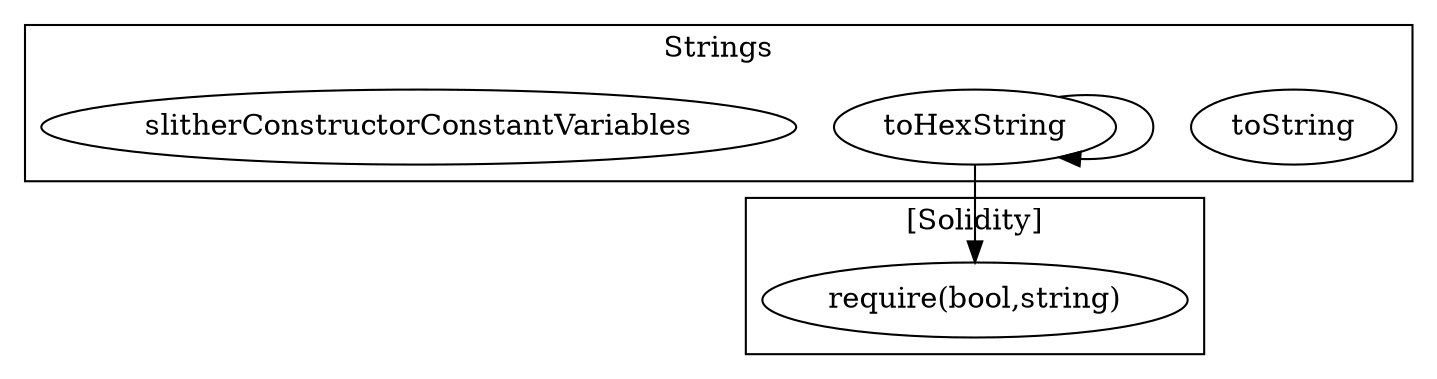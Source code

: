 strict digraph {
subgraph cluster_2669_Strings {
label = "Strings"
"2669_toString" [label="toString"]
"2669_toHexString" [label="toHexString"]
"2669_slitherConstructorConstantVariables" [label="slitherConstructorConstantVariables"]
"2669_toHexString" -> "2669_toHexString"
}subgraph cluster_solidity {
label = "[Solidity]"
"require(bool,string)" 
"2669_toHexString" -> "require(bool,string)"
}
}